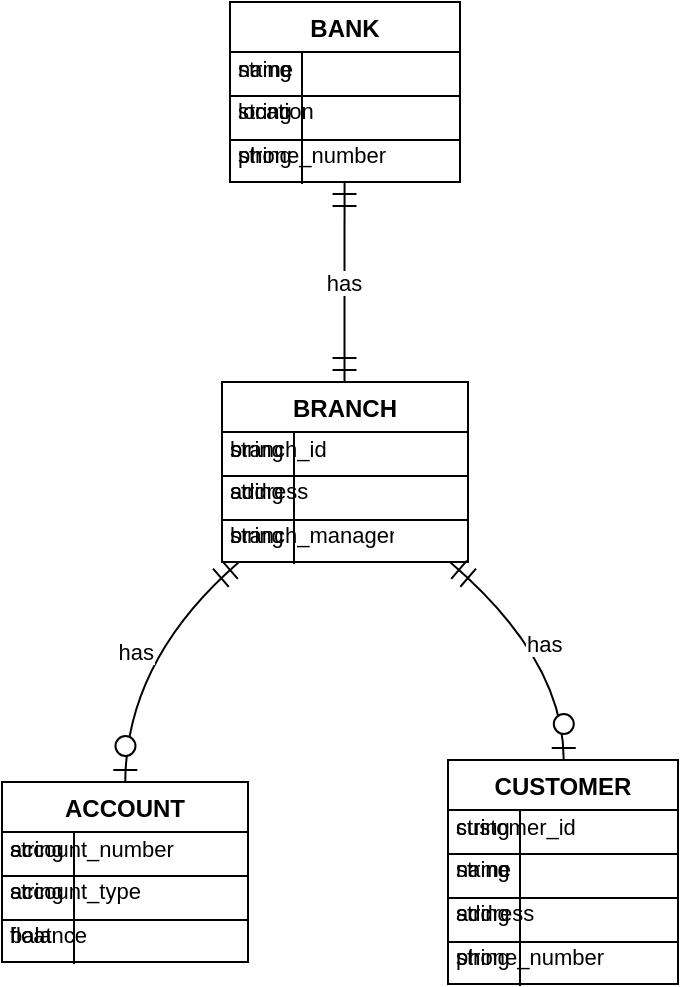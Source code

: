 <mxfile version="24.4.14" type="github">
  <diagram name="Página-1" id="PszcLxsnoTl1sy92QwhV">
    <mxGraphModel>
      <root>
        <mxCell id="0" />
        <mxCell id="1" parent="0" />
        <mxCell id="2" value="BANK" style="shape=table;startSize=25;container=1;collapsible=0;childLayout=tableLayout;fixedRows=1;rowLines=1;fontStyle=1;align=center;resizeLast=1;" vertex="1" parent="1">
          <mxGeometry x="134" y="20" width="115" height="90" as="geometry" />
        </mxCell>
        <mxCell id="3" style="shape=tableRow;horizontal=0;startSize=0;swimlaneHead=0;swimlaneBody=0;fillColor=none;collapsible=0;dropTarget=0;points=[[0,0.5],[1,0.5]];portConstraint=eastwest;top=0;left=0;right=0;bottom=0;" vertex="1" parent="2">
          <mxGeometry y="22" width="115" height="22" as="geometry" />
        </mxCell>
        <mxCell id="4" value="string" style="shape=partialRectangle;connectable=0;fillColor=none;top=0;left=0;bottom=0;right=0;align=left;spacingLeft=2;overflow=hidden;fontSize=11;" vertex="1" parent="3">
          <mxGeometry width="36" height="22" as="geometry" />
        </mxCell>
        <mxCell id="5" value="name" style="shape=partialRectangle;connectable=0;fillColor=none;top=0;left=0;bottom=0;right=0;align=left;spacingLeft=2;overflow=hidden;fontSize=11;" vertex="1" parent="3">
          <mxGeometry width="79" height="22" as="geometry" />
        </mxCell>
        <mxCell id="6" style="shape=tableRow;horizontal=0;startSize=0;swimlaneHead=0;swimlaneBody=0;fillColor=none;collapsible=0;dropTarget=0;points=[[0,0.5],[1,0.5]];portConstraint=eastwest;top=0;left=0;right=0;bottom=0;" vertex="1" parent="2">
          <mxGeometry y="43" width="115" height="22" as="geometry" />
        </mxCell>
        <mxCell id="7" value="string" style="shape=partialRectangle;connectable=0;fillColor=none;top=0;left=0;bottom=0;right=0;align=left;spacingLeft=2;overflow=hidden;fontSize=11;" vertex="1" parent="6">
          <mxGeometry width="36" height="22" as="geometry" />
        </mxCell>
        <mxCell id="8" value="location" style="shape=partialRectangle;connectable=0;fillColor=none;top=0;left=0;bottom=0;right=0;align=left;spacingLeft=2;overflow=hidden;fontSize=11;" vertex="1" parent="6">
          <mxGeometry width="79" height="22" as="geometry" />
        </mxCell>
        <mxCell id="9" style="shape=tableRow;horizontal=0;startSize=0;swimlaneHead=0;swimlaneBody=0;fillColor=none;collapsible=0;dropTarget=0;points=[[0,0.5],[1,0.5]];portConstraint=eastwest;top=0;left=0;right=0;bottom=0;" vertex="1" parent="2">
          <mxGeometry y="65" width="115" height="22" as="geometry" />
        </mxCell>
        <mxCell id="10" value="string" style="shape=partialRectangle;connectable=0;fillColor=none;top=0;left=0;bottom=0;right=0;align=left;spacingLeft=2;overflow=hidden;fontSize=11;" vertex="1" parent="9">
          <mxGeometry width="36" height="22" as="geometry" />
        </mxCell>
        <mxCell id="11" value="phone_number" style="shape=partialRectangle;connectable=0;fillColor=none;top=0;left=0;bottom=0;right=0;align=left;spacingLeft=2;overflow=hidden;fontSize=11;" vertex="1" parent="9">
          <mxGeometry width="79" height="22" as="geometry" />
        </mxCell>
        <mxCell id="12" value="BRANCH" style="shape=table;startSize=25;container=1;collapsible=0;childLayout=tableLayout;fixedRows=1;rowLines=1;fontStyle=1;align=center;resizeLast=1;" vertex="1" parent="1">
          <mxGeometry x="130" y="210" width="123" height="90" as="geometry" />
        </mxCell>
        <mxCell id="13" style="shape=tableRow;horizontal=0;startSize=0;swimlaneHead=0;swimlaneBody=0;fillColor=none;collapsible=0;dropTarget=0;points=[[0,0.5],[1,0.5]];portConstraint=eastwest;top=0;left=0;right=0;bottom=0;" vertex="1" parent="12">
          <mxGeometry y="22" width="123" height="22" as="geometry" />
        </mxCell>
        <mxCell id="14" value="string" style="shape=partialRectangle;connectable=0;fillColor=none;top=0;left=0;bottom=0;right=0;align=left;spacingLeft=2;overflow=hidden;fontSize=11;" vertex="1" parent="13">
          <mxGeometry width="36" height="22" as="geometry" />
        </mxCell>
        <mxCell id="15" value="branch_id" style="shape=partialRectangle;connectable=0;fillColor=none;top=0;left=0;bottom=0;right=0;align=left;spacingLeft=2;overflow=hidden;fontSize=11;" vertex="1" parent="13">
          <mxGeometry width="87" height="22" as="geometry" />
        </mxCell>
        <mxCell id="16" style="shape=tableRow;horizontal=0;startSize=0;swimlaneHead=0;swimlaneBody=0;fillColor=none;collapsible=0;dropTarget=0;points=[[0,0.5],[1,0.5]];portConstraint=eastwest;top=0;left=0;right=0;bottom=0;" vertex="1" parent="12">
          <mxGeometry y="43" width="123" height="22" as="geometry" />
        </mxCell>
        <mxCell id="17" value="string" style="shape=partialRectangle;connectable=0;fillColor=none;top=0;left=0;bottom=0;right=0;align=left;spacingLeft=2;overflow=hidden;fontSize=11;" vertex="1" parent="16">
          <mxGeometry width="36" height="22" as="geometry" />
        </mxCell>
        <mxCell id="18" value="address" style="shape=partialRectangle;connectable=0;fillColor=none;top=0;left=0;bottom=0;right=0;align=left;spacingLeft=2;overflow=hidden;fontSize=11;" vertex="1" parent="16">
          <mxGeometry width="87" height="22" as="geometry" />
        </mxCell>
        <mxCell id="19" style="shape=tableRow;horizontal=0;startSize=0;swimlaneHead=0;swimlaneBody=0;fillColor=none;collapsible=0;dropTarget=0;points=[[0,0.5],[1,0.5]];portConstraint=eastwest;top=0;left=0;right=0;bottom=0;" vertex="1" parent="12">
          <mxGeometry y="65" width="123" height="22" as="geometry" />
        </mxCell>
        <mxCell id="20" value="string" style="shape=partialRectangle;connectable=0;fillColor=none;top=0;left=0;bottom=0;right=0;align=left;spacingLeft=2;overflow=hidden;fontSize=11;" vertex="1" parent="19">
          <mxGeometry width="36" height="22" as="geometry" />
        </mxCell>
        <mxCell id="21" value="branch_manager" style="shape=partialRectangle;connectable=0;fillColor=none;top=0;left=0;bottom=0;right=0;align=left;spacingLeft=2;overflow=hidden;fontSize=11;" vertex="1" parent="19">
          <mxGeometry width="87" height="22" as="geometry" />
        </mxCell>
        <mxCell id="22" value="ACCOUNT" style="shape=table;startSize=25;container=1;collapsible=0;childLayout=tableLayout;fixedRows=1;rowLines=1;fontStyle=1;align=center;resizeLast=1;" vertex="1" parent="1">
          <mxGeometry x="20" y="410" width="123" height="90" as="geometry" />
        </mxCell>
        <mxCell id="23" style="shape=tableRow;horizontal=0;startSize=0;swimlaneHead=0;swimlaneBody=0;fillColor=none;collapsible=0;dropTarget=0;points=[[0,0.5],[1,0.5]];portConstraint=eastwest;top=0;left=0;right=0;bottom=0;" vertex="1" parent="22">
          <mxGeometry y="22" width="123" height="22" as="geometry" />
        </mxCell>
        <mxCell id="24" value="string" style="shape=partialRectangle;connectable=0;fillColor=none;top=0;left=0;bottom=0;right=0;align=left;spacingLeft=2;overflow=hidden;fontSize=11;" vertex="1" parent="23">
          <mxGeometry width="36" height="22" as="geometry" />
        </mxCell>
        <mxCell id="25" value="account_number" style="shape=partialRectangle;connectable=0;fillColor=none;top=0;left=0;bottom=0;right=0;align=left;spacingLeft=2;overflow=hidden;fontSize=11;" vertex="1" parent="23">
          <mxGeometry width="87" height="22" as="geometry" />
        </mxCell>
        <mxCell id="26" style="shape=tableRow;horizontal=0;startSize=0;swimlaneHead=0;swimlaneBody=0;fillColor=none;collapsible=0;dropTarget=0;points=[[0,0.5],[1,0.5]];portConstraint=eastwest;top=0;left=0;right=0;bottom=0;" vertex="1" parent="22">
          <mxGeometry y="43" width="123" height="22" as="geometry" />
        </mxCell>
        <mxCell id="27" value="string" style="shape=partialRectangle;connectable=0;fillColor=none;top=0;left=0;bottom=0;right=0;align=left;spacingLeft=2;overflow=hidden;fontSize=11;" vertex="1" parent="26">
          <mxGeometry width="36" height="22" as="geometry" />
        </mxCell>
        <mxCell id="28" value="account_type" style="shape=partialRectangle;connectable=0;fillColor=none;top=0;left=0;bottom=0;right=0;align=left;spacingLeft=2;overflow=hidden;fontSize=11;" vertex="1" parent="26">
          <mxGeometry width="87" height="22" as="geometry" />
        </mxCell>
        <mxCell id="29" style="shape=tableRow;horizontal=0;startSize=0;swimlaneHead=0;swimlaneBody=0;fillColor=none;collapsible=0;dropTarget=0;points=[[0,0.5],[1,0.5]];portConstraint=eastwest;top=0;left=0;right=0;bottom=0;" vertex="1" parent="22">
          <mxGeometry y="65" width="123" height="22" as="geometry" />
        </mxCell>
        <mxCell id="30" value="float" style="shape=partialRectangle;connectable=0;fillColor=none;top=0;left=0;bottom=0;right=0;align=left;spacingLeft=2;overflow=hidden;fontSize=11;" vertex="1" parent="29">
          <mxGeometry width="36" height="22" as="geometry" />
        </mxCell>
        <mxCell id="31" value="balance" style="shape=partialRectangle;connectable=0;fillColor=none;top=0;left=0;bottom=0;right=0;align=left;spacingLeft=2;overflow=hidden;fontSize=11;" vertex="1" parent="29">
          <mxGeometry width="87" height="22" as="geometry" />
        </mxCell>
        <mxCell id="32" value="CUSTOMER" style="shape=table;startSize=25;container=1;collapsible=0;childLayout=tableLayout;fixedRows=1;rowLines=1;fontStyle=1;align=center;resizeLast=1;" vertex="1" parent="1">
          <mxGeometry x="243" y="399" width="115" height="112" as="geometry" />
        </mxCell>
        <mxCell id="33" style="shape=tableRow;horizontal=0;startSize=0;swimlaneHead=0;swimlaneBody=0;fillColor=none;collapsible=0;dropTarget=0;points=[[0,0.5],[1,0.5]];portConstraint=eastwest;top=0;left=0;right=0;bottom=0;" vertex="1" parent="32">
          <mxGeometry y="22" width="115" height="22" as="geometry" />
        </mxCell>
        <mxCell id="34" value="string" style="shape=partialRectangle;connectable=0;fillColor=none;top=0;left=0;bottom=0;right=0;align=left;spacingLeft=2;overflow=hidden;fontSize=11;" vertex="1" parent="33">
          <mxGeometry width="36" height="22" as="geometry" />
        </mxCell>
        <mxCell id="35" value="customer_id" style="shape=partialRectangle;connectable=0;fillColor=none;top=0;left=0;bottom=0;right=0;align=left;spacingLeft=2;overflow=hidden;fontSize=11;" vertex="1" parent="33">
          <mxGeometry width="79" height="22" as="geometry" />
        </mxCell>
        <mxCell id="36" style="shape=tableRow;horizontal=0;startSize=0;swimlaneHead=0;swimlaneBody=0;fillColor=none;collapsible=0;dropTarget=0;points=[[0,0.5],[1,0.5]];portConstraint=eastwest;top=0;left=0;right=0;bottom=0;" vertex="1" parent="32">
          <mxGeometry y="43" width="115" height="22" as="geometry" />
        </mxCell>
        <mxCell id="37" value="string" style="shape=partialRectangle;connectable=0;fillColor=none;top=0;left=0;bottom=0;right=0;align=left;spacingLeft=2;overflow=hidden;fontSize=11;" vertex="1" parent="36">
          <mxGeometry width="36" height="22" as="geometry" />
        </mxCell>
        <mxCell id="38" value="name" style="shape=partialRectangle;connectable=0;fillColor=none;top=0;left=0;bottom=0;right=0;align=left;spacingLeft=2;overflow=hidden;fontSize=11;" vertex="1" parent="36">
          <mxGeometry width="79" height="22" as="geometry" />
        </mxCell>
        <mxCell id="39" style="shape=tableRow;horizontal=0;startSize=0;swimlaneHead=0;swimlaneBody=0;fillColor=none;collapsible=0;dropTarget=0;points=[[0,0.5],[1,0.5]];portConstraint=eastwest;top=0;left=0;right=0;bottom=0;" vertex="1" parent="32">
          <mxGeometry y="65" width="115" height="22" as="geometry" />
        </mxCell>
        <mxCell id="40" value="string" style="shape=partialRectangle;connectable=0;fillColor=none;top=0;left=0;bottom=0;right=0;align=left;spacingLeft=2;overflow=hidden;fontSize=11;" vertex="1" parent="39">
          <mxGeometry width="36" height="22" as="geometry" />
        </mxCell>
        <mxCell id="41" value="address" style="shape=partialRectangle;connectable=0;fillColor=none;top=0;left=0;bottom=0;right=0;align=left;spacingLeft=2;overflow=hidden;fontSize=11;" vertex="1" parent="39">
          <mxGeometry width="79" height="22" as="geometry" />
        </mxCell>
        <mxCell id="42" style="shape=tableRow;horizontal=0;startSize=0;swimlaneHead=0;swimlaneBody=0;fillColor=none;collapsible=0;dropTarget=0;points=[[0,0.5],[1,0.5]];portConstraint=eastwest;top=0;left=0;right=0;bottom=0;" vertex="1" parent="32">
          <mxGeometry y="87" width="115" height="22" as="geometry" />
        </mxCell>
        <mxCell id="43" value="string" style="shape=partialRectangle;connectable=0;fillColor=none;top=0;left=0;bottom=0;right=0;align=left;spacingLeft=2;overflow=hidden;fontSize=11;" vertex="1" parent="42">
          <mxGeometry width="36" height="22" as="geometry" />
        </mxCell>
        <mxCell id="44" value="phone_number" style="shape=partialRectangle;connectable=0;fillColor=none;top=0;left=0;bottom=0;right=0;align=left;spacingLeft=2;overflow=hidden;fontSize=11;" vertex="1" parent="42">
          <mxGeometry width="79" height="22" as="geometry" />
        </mxCell>
        <mxCell id="45" value="has" style="curved=1;startArrow=ERmandOne;startSize=10;;endArrow=ERmandOne;endSize=10;;exitX=0.498;exitY=0.996;entryX=0.498;entryY=-0.004;" edge="1" parent="1" source="2" target="12">
          <mxGeometry relative="1" as="geometry">
            <Array as="points" />
          </mxGeometry>
        </mxCell>
        <mxCell id="46" value="has" style="curved=1;startArrow=ERmandOne;startSize=10;;endArrow=ERzeroToOne;endSize=10;;exitX=0.077;exitY=0.991;entryX=0.501;entryY=0.002;" edge="1" parent="1" source="12" target="22">
          <mxGeometry relative="1" as="geometry">
            <Array as="points">
              <mxPoint x="82" y="349" />
            </Array>
          </mxGeometry>
        </mxCell>
        <mxCell id="47" value="has" style="curved=1;startArrow=ERmandOne;startSize=10;;endArrow=ERzeroToOne;endSize=10;;exitX=0.919;exitY=0.991;entryX=0.503;entryY=0.002;" edge="1" parent="1" source="12" target="32">
          <mxGeometry relative="1" as="geometry">
            <Array as="points">
              <mxPoint x="301" y="349" />
            </Array>
          </mxGeometry>
        </mxCell>
      </root>
    </mxGraphModel>
  </diagram>
</mxfile>
